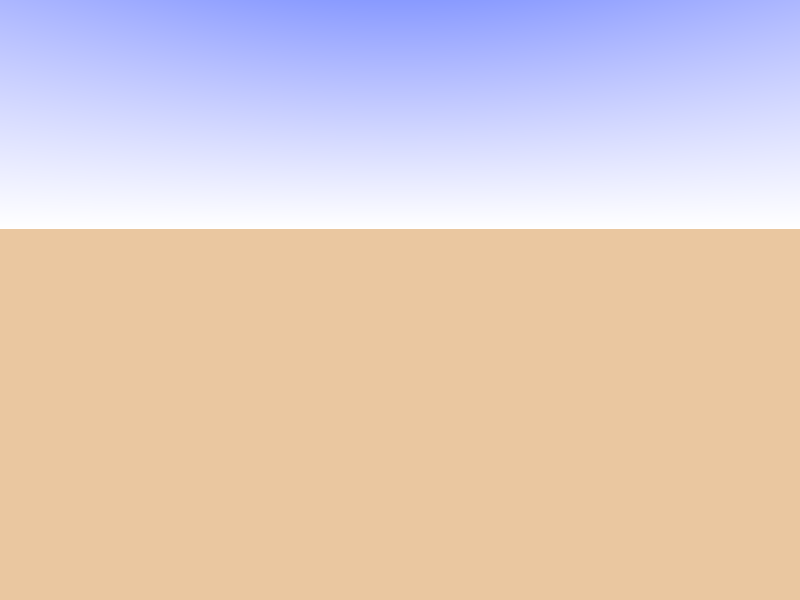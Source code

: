 #include "colors.inc"
       
//--------------------------------------------------------------------------
#version 3.7;
global_settings{ assumed_gamma 1.0 }
#default{ finish{ ambient 0.1 diffuse 0.9 }} 
//--------------------------------------------------------------------------
#include "colors.inc"
#include "textures.inc"
#include "glass.inc"
#include "metals.inc"
#include "golds.inc"
#include "stones.inc"
#include "woods.inc"
#include "shapes.inc"
#include "shapes2.inc"
#include "functions.inc"
#include "math.inc"
#include "transforms.inc"
//--------------------------------------------------------------------------
// camera ------------------------------------------------------------------
#declare Camera_0 = camera {/*ultra_wide_angle*/ angle 75      // front view
                            location  <0 , 1 ,-3.0>
                            right     x*image_width/image_height
                            look_at   <0.0 , 1.0 , 0.0>}
#declare Camera_1 = camera {/*ultra_wide_angle*/ angle 90   // diagonal view
                            location  <2.0 , 2.5 ,-3.0>
                            right     x*image_width/image_height
                            look_at   <0.0 , 1.0 , 0.0>}
#declare Camera_2 = camera {/*ultra_wide_angle*/ angle 90 // right side view
                            location  <3.0 , 1.0 , 0.0>
                            right     x*image_width/image_height
                            look_at   <0.0 , 1.0 , 0.0>}
#declare Camera_3 = camera {/*ultra_wide_angle*/ angle 90        // top view
                            location  <0 , 3.0 ,0>
                            right     x*image_width/image_height
                            look_at   <0.0 , 1.0 , 0.0>} 
#declare Camera_4 = camera {/*ultra_wide_angle*/ angle 90 // lewo
                            location  <-3.0 , 1 , 0.0>
                            right     x*image_width/image_height
                            look_at   <0.0 , 1.0 , 0.0>} 
#declare Camera_5 = camera {/*ultra_wide_angle*/ angle 75      //tyl
                            location  <0.0 , 1.0 ,3.0>
                            right     x*image_width/image_height
                            look_at   <0.0 , 1.0 , 0.0>}   
#declare Camera_6 = camera {/*ultra_wide_angle*/ angle 90   // diagonal view
                            location  <-2.0 , 1.5 ,2>
                            right     x*image_width/image_height
                            look_at   <0.0 , 1.0 , 0.0>}
camera{Camera_6}
// sun ---------------------------------------------------------------------
light_source{<-1500,2500,-2500> color White}
// sky ---------------------------------------------------------------------
sky_sphere { pigment { gradient <0,1,0>
                       color_map { [0.00 rgb <1.0,1.0,1.0>]
                                   [0.30 rgb <0.0,0.1,1.0>]
                                   [0.70 rgb <0.0,0.1,1.0>]
                                   [1.00 rgb <1.0,1.0,1.0>] 
                                 } 
                       scale 2         
                     } // end of pigment
           } //end of skysphere
// fog ---------------------------------------------------------------------
fog{fog_type   2
    distance   50
    color      White
    fog_offset 0.1
    fog_alt    2.0
    turbulence 0.8}
// ground ------------------------------------------------------------------
plane{ <0,1,0>, 0 
       texture{ pigment{ color rgb <0.825,0.57,0.35>}
                normal { bumps 0.75 scale 0.025  }
                finish { phong 0.1 } 
              } // end of texture
     } // end of plane           
//--------------------------------------------------------------------------
//-----------------------------Deklaracje-----------------------------------
//--------------------------------------------------------------------------
#declare kolorZloty= rgb<.8,.4,.2> ;  
#declare kolorZielony=rgb<51/255,79/255,65/255>;  
#declare kolorCzarny=rgb<15/255,10/255,10/255>;   
//--------------------------------------------------------------------------
//-----------------------------Obiekty--------------------------------------
//--------------------------------------------------------------------------  



